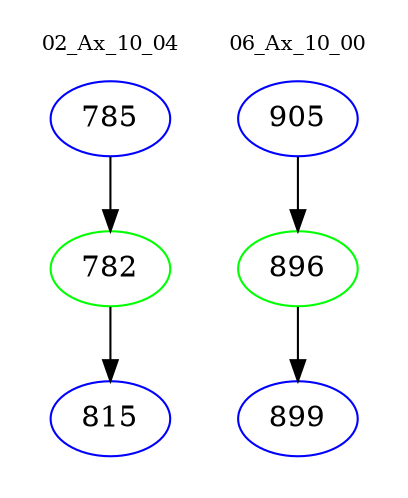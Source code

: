 digraph{
subgraph cluster_0 {
color = white
label = "02_Ax_10_04";
fontsize=10;
T0_785 [label="785", color="blue"]
T0_785 -> T0_782 [color="black"]
T0_782 [label="782", color="green"]
T0_782 -> T0_815 [color="black"]
T0_815 [label="815", color="blue"]
}
subgraph cluster_1 {
color = white
label = "06_Ax_10_00";
fontsize=10;
T1_905 [label="905", color="blue"]
T1_905 -> T1_896 [color="black"]
T1_896 [label="896", color="green"]
T1_896 -> T1_899 [color="black"]
T1_899 [label="899", color="blue"]
}
}

